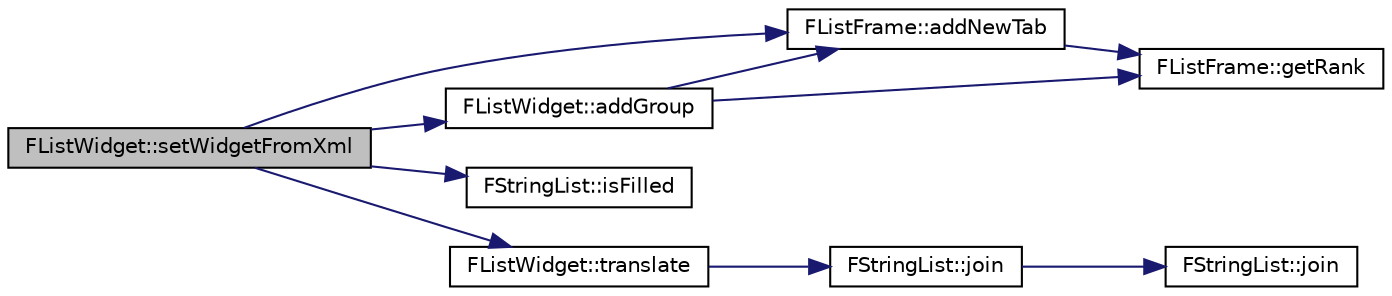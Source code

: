 digraph "FListWidget::setWidgetFromXml"
{
 // INTERACTIVE_SVG=YES
  edge [fontname="Helvetica",fontsize="10",labelfontname="Helvetica",labelfontsize="10"];
  node [fontname="Helvetica",fontsize="10",shape=record];
  rankdir="LR";
  Node55 [label="FListWidget::setWidgetFromXml",height=0.2,width=0.4,color="black", fillcolor="grey75", style="filled", fontcolor="black"];
  Node55 -> Node56 [color="midnightblue",fontsize="10",style="solid",fontname="Helvetica"];
  Node56 [label="FListWidget::addGroup",height=0.2,width=0.4,color="black", fillcolor="white", style="filled",URL="$class_f_list_widget.html#af24de94813d9e1939dd98a7a2f5539fb"];
  Node56 -> Node57 [color="midnightblue",fontsize="10",style="solid",fontname="Helvetica"];
  Node57 [label="FListFrame::addNewTab",height=0.2,width=0.4,color="black", fillcolor="white", style="filled",URL="$class_f_list_frame.html#a5c6ce884a0169251e359364921d1f89c"];
  Node57 -> Node58 [color="midnightblue",fontsize="10",style="solid",fontname="Helvetica"];
  Node58 [label="FListFrame::getRank",height=0.2,width=0.4,color="black", fillcolor="white", style="filled",URL="$class_f_list_frame.html#a4bf0d0d8e56418df395b020d2e66db5f",tooltip="Récupère la taille courante (0-based) du conteneur FListFrame::widgetContainer. "];
  Node56 -> Node58 [color="midnightblue",fontsize="10",style="solid",fontname="Helvetica"];
  Node55 -> Node57 [color="midnightblue",fontsize="10",style="solid",fontname="Helvetica"];
  Node55 -> Node59 [color="midnightblue",fontsize="10",style="solid",fontname="Helvetica"];
  Node59 [label="FStringList::isFilled",height=0.2,width=0.4,color="black", fillcolor="white", style="filled",URL="$class_f_string_list.html#a873bf272c3bdc81b8f84cb231785f8bb"];
  Node55 -> Node60 [color="midnightblue",fontsize="10",style="solid",fontname="Helvetica"];
  Node60 [label="FListWidget::translate",height=0.2,width=0.4,color="black", fillcolor="white", style="filled",URL="$class_f_list_widget.html#a3d9112c6c7226706cbbeb8dc8eb36ea8"];
  Node60 -> Node61 [color="midnightblue",fontsize="10",style="solid",fontname="Helvetica"];
  Node61 [label="FStringList::join",height=0.2,width=0.4,color="black", fillcolor="white", style="filled",URL="$class_f_string_list.html#a1d9b84941af3c6931ea6d5614efdf109"];
  Node61 -> Node62 [color="midnightblue",fontsize="10",style="solid",fontname="Helvetica"];
  Node62 [label="FStringList::join",height=0.2,width=0.4,color="black", fillcolor="white", style="filled",URL="$class_f_string_list.html#aea8566ab3af01a2cbac69564aa724002"];
}

